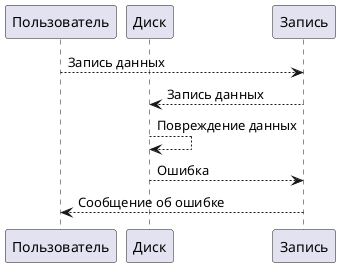 @startuml

participant Пользователь
participant Диск
participant Запись

Пользователь --> Запись: Запись данных
Запись --> Диск: Запись данных
Диск --> Диск: Повреждение данных
Диск--> Запись: Ошибка
Запись --> Пользователь: Сообщение об ошибке

@enduml